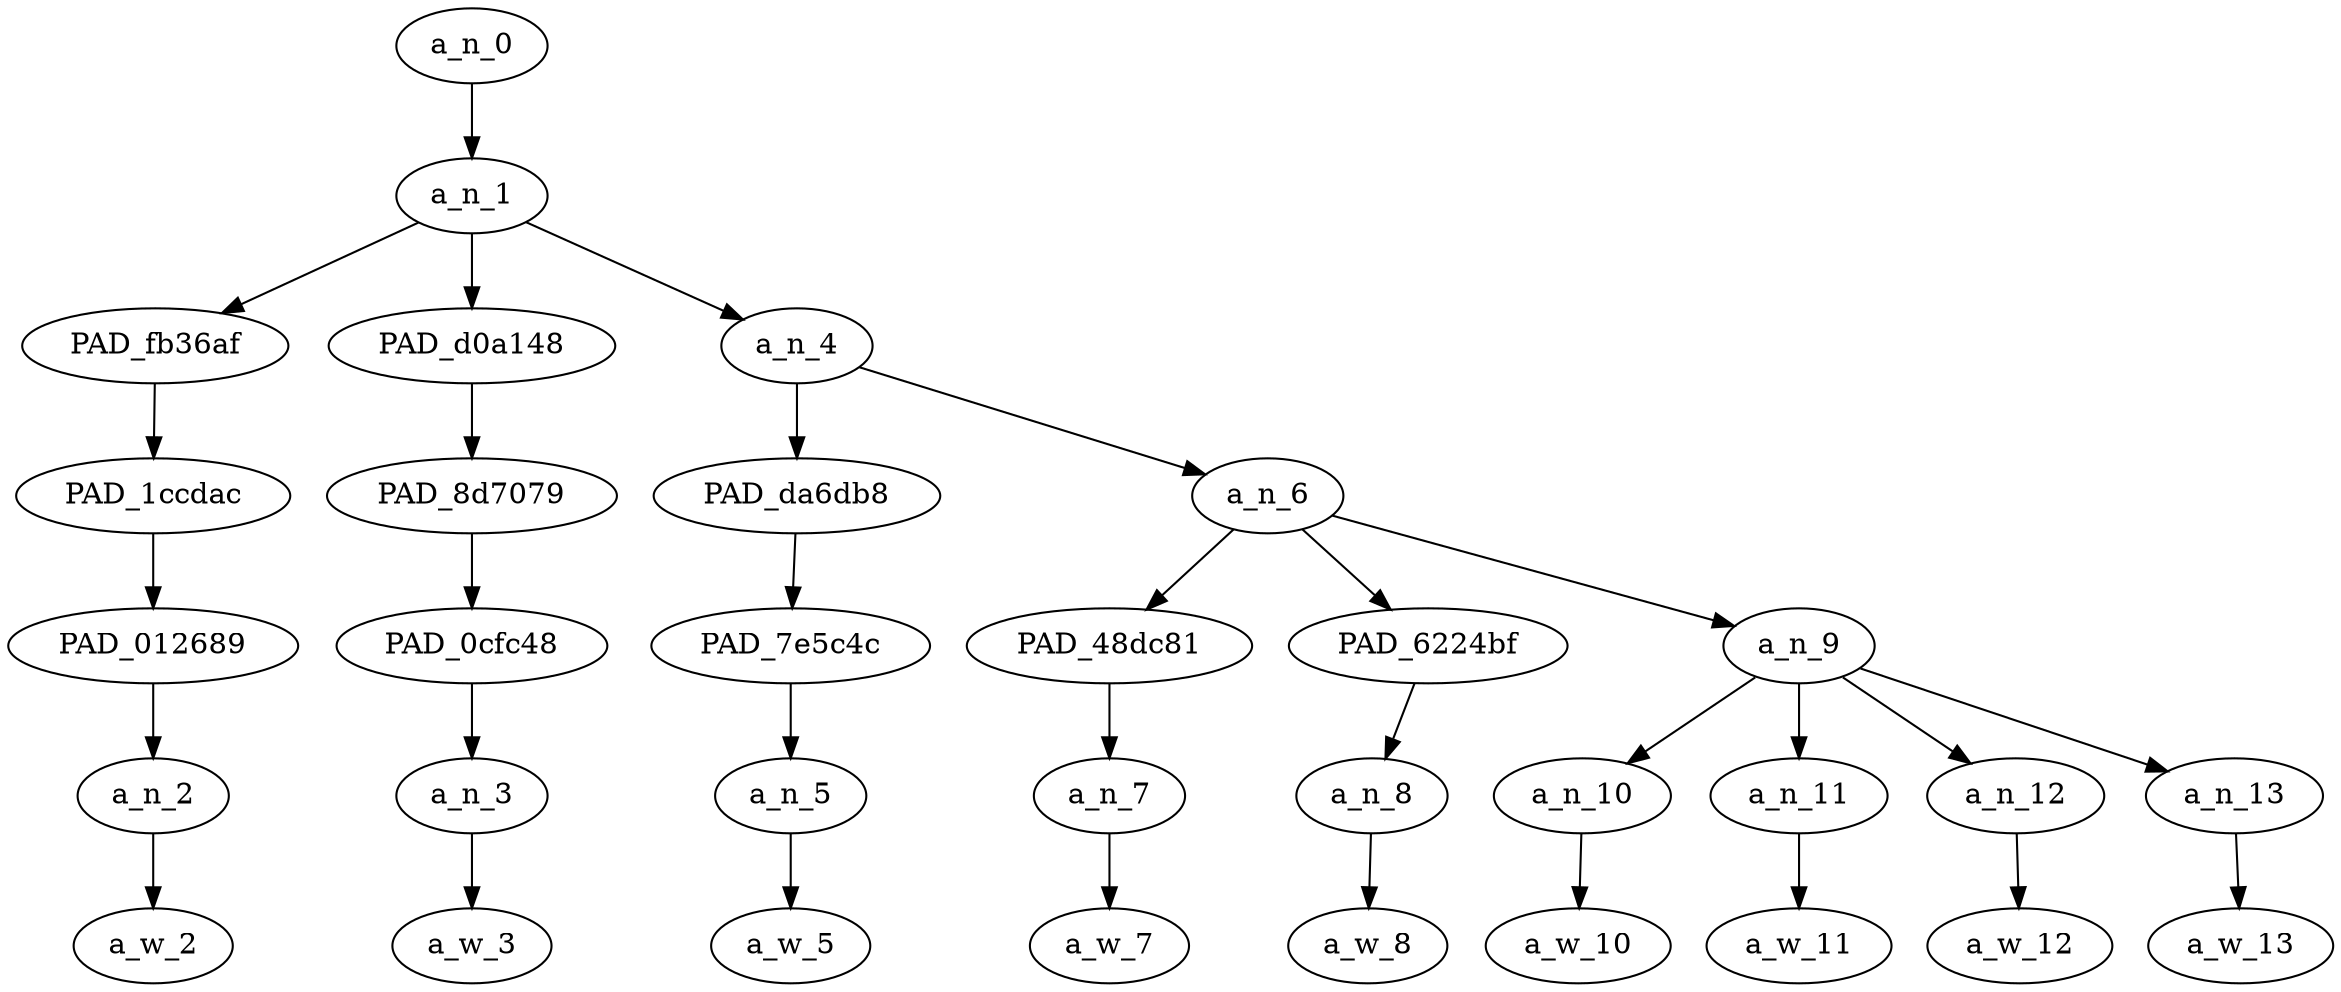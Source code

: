 strict digraph "" {
	a_n_0	[div_dir=1,
		index=0,
		level=6,
		pos="1.4166666666666667,6!",
		text_span="[0, 1, 2, 3, 4, 5, 6, 7, 8]",
		value=0.99999998];
	a_n_1	[div_dir=1,
		index=0,
		level=5,
		pos="1.4166666666666667,5!",
		text_span="[0, 1, 2, 3, 4, 5, 6, 7, 8]",
		value=0.99958161];
	a_n_0 -> a_n_1;
	PAD_fb36af	[div_dir=1,
		index=0,
		level=4,
		pos="0.0,4!",
		text_span="[0]",
		value=0.07096255];
	a_n_1 -> PAD_fb36af;
	PAD_d0a148	[div_dir=1,
		index=1,
		level=4,
		pos="1.0,4!",
		text_span="[1]",
		value=0.06920872];
	a_n_1 -> PAD_d0a148;
	a_n_4	[div_dir=1,
		index=2,
		level=4,
		pos="3.25,4!",
		text_span="[2, 3, 4, 5, 6, 7, 8]",
		value=0.85899197];
	a_n_1 -> a_n_4;
	PAD_1ccdac	[div_dir=1,
		index=0,
		level=3,
		pos="0.0,3!",
		text_span="[0]",
		value=0.07096255];
	PAD_fb36af -> PAD_1ccdac;
	PAD_012689	[div_dir=1,
		index=0,
		level=2,
		pos="0.0,2!",
		text_span="[0]",
		value=0.07096255];
	PAD_1ccdac -> PAD_012689;
	a_n_2	[div_dir=1,
		index=0,
		level=1,
		pos="0.0,1!",
		text_span="[0]",
		value=0.07096255];
	PAD_012689 -> a_n_2;
	a_w_2	[div_dir=0,
		index=0,
		level=0,
		pos="0,0!",
		text_span="[0]",
		value=touch];
	a_n_2 -> a_w_2;
	PAD_8d7079	[div_dir=1,
		index=1,
		level=3,
		pos="1.0,3!",
		text_span="[1]",
		value=0.06920872];
	PAD_d0a148 -> PAD_8d7079;
	PAD_0cfc48	[div_dir=1,
		index=1,
		level=2,
		pos="1.0,2!",
		text_span="[1]",
		value=0.06920872];
	PAD_8d7079 -> PAD_0cfc48;
	a_n_3	[div_dir=1,
		index=1,
		level=1,
		pos="1.0,1!",
		text_span="[1]",
		value=0.06920872];
	PAD_0cfc48 -> a_n_3;
	a_w_3	[div_dir=0,
		index=1,
		level=0,
		pos="1,0!",
		text_span="[1]",
		value=down];
	a_n_3 -> a_w_3;
	PAD_da6db8	[div_dir=1,
		index=2,
		level=3,
		pos="2.0,3!",
		text_span="[2]",
		value=0.08047464];
	a_n_4 -> PAD_da6db8;
	a_n_6	[div_dir=1,
		index=3,
		level=3,
		pos="4.5,3!",
		text_span="[3, 4, 5, 6, 7, 8]",
		value=0.77833922];
	a_n_4 -> a_n_6;
	PAD_7e5c4c	[div_dir=1,
		index=2,
		level=2,
		pos="2.0,2!",
		text_span="[2]",
		value=0.08047464];
	PAD_da6db8 -> PAD_7e5c4c;
	a_n_5	[div_dir=1,
		index=2,
		level=1,
		pos="2.0,1!",
		text_span="[2]",
		value=0.08047464];
	PAD_7e5c4c -> a_n_5;
	a_w_5	[div_dir=0,
		index=2,
		level=0,
		pos="2,0!",
		text_span="[2]",
		value=w];
	a_n_5 -> a_w_5;
	PAD_48dc81	[div_dir=1,
		index=3,
		level=2,
		pos="3.0,2!",
		text_span="[3]",
		value=0.09445259];
	a_n_6 -> PAD_48dc81;
	PAD_6224bf	[div_dir=-1,
		index=4,
		level=2,
		pos="4.0,2!",
		text_span="[4]",
		value=0.17222680];
	a_n_6 -> PAD_6224bf;
	a_n_9	[div_dir=1,
		index=5,
		level=2,
		pos="6.5,2!",
		text_span="[5, 6, 7, 8]",
		value=0.51149446];
	a_n_6 -> a_n_9;
	a_n_7	[div_dir=1,
		index=3,
		level=1,
		pos="3.0,1!",
		text_span="[3]",
		value=0.09445259];
	PAD_48dc81 -> a_n_7;
	a_w_7	[div_dir=0,
		index=3,
		level=0,
		pos="3,0!",
		text_span="[3]",
		value=them];
	a_n_7 -> a_w_7;
	a_n_8	[div_dir=-1,
		index=4,
		level=1,
		pos="4.0,1!",
		text_span="[4]",
		value=0.17222680];
	PAD_6224bf -> a_n_8;
	a_w_8	[div_dir=0,
		index=4,
		level=0,
		pos="4,0!",
		text_span="[4]",
		value=bricks];
	a_n_8 -> a_w_8;
	a_n_10	[div_dir=1,
		index=5,
		level=1,
		pos="5.0,1!",
		text_span="[5]",
		value=0.07357873];
	a_n_9 -> a_n_10;
	a_n_11	[div_dir=1,
		index=6,
		level=1,
		pos="6.0,1!",
		text_span="[6]",
		value=0.10002859];
	a_n_9 -> a_n_11;
	a_n_12	[div_dir=1,
		index=7,
		level=1,
		pos="7.0,1!",
		text_span="[7]",
		value=0.11777147];
	a_n_9 -> a_n_12;
	a_n_13	[div_dir=1,
		index=8,
		level=1,
		pos="8.0,1!",
		text_span="[8]",
		value=0.21966653];
	a_n_9 -> a_n_13;
	a_w_10	[div_dir=0,
		index=5,
		level=0,
		pos="5,0!",
		text_span="[5]",
		value=go];
	a_n_10 -> a_w_10;
	a_w_11	[div_dir=0,
		index=6,
		level=0,
		pos="6,0!",
		text_span="[6]",
		value=harder];
	a_n_11 -> a_w_11;
	a_w_12	[div_dir=0,
		index=7,
		level=0,
		pos="7,0!",
		text_span="[7]",
		value=lil];
	a_n_12 -> a_w_12;
	a_w_13	[div_dir=0,
		index=8,
		level=0,
		pos="8,0!",
		text_span="[8]",
		value=nigga];
	a_n_13 -> a_w_13;
}
